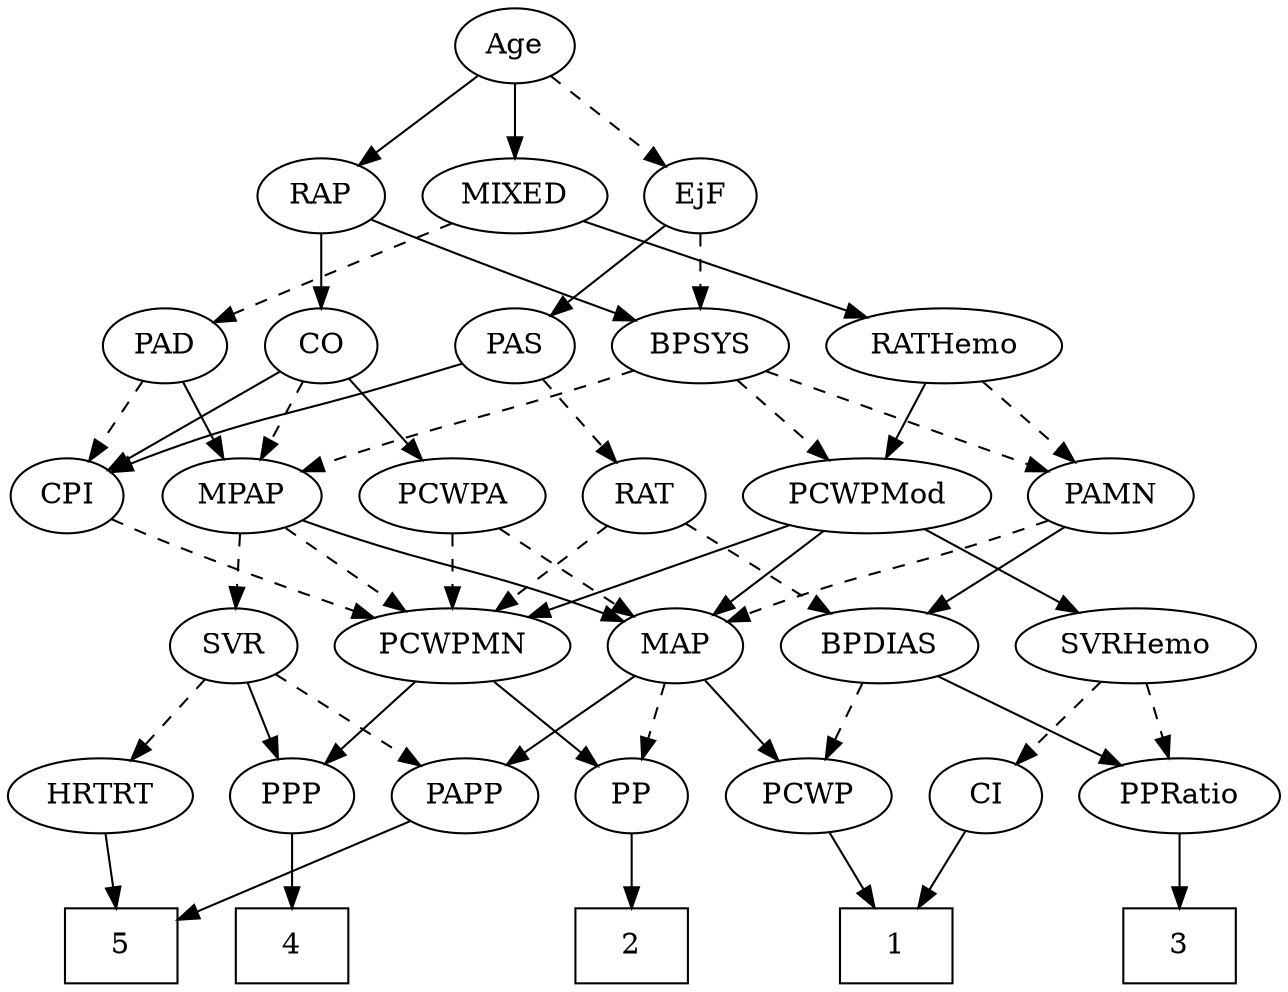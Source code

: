 strict digraph {
	graph [bb="0,0,565.65,468"];
	node [label="\N"];
	1	[height=0.5,
		pos="401,18",
		shape=box,
		width=0.75];
	2	[height=0.5,
		pos="281,18",
		shape=box,
		width=0.75];
	3	[height=0.5,
		pos="526,18",
		shape=box,
		width=0.75];
	4	[height=0.5,
		pos="127,18",
		shape=box,
		width=0.75];
	5	[height=0.5,
		pos="49,18",
		shape=box,
		width=0.75];
	Age	[height=0.5,
		pos="231,450",
		width=0.75];
	EjF	[height=0.5,
		pos="316,378",
		width=0.75];
	Age -> EjF	[pos="e,299.66,392.46 247.39,435.5 259.97,425.14 277.54,410.67 291.75,398.97",
		style=dashed];
	RAP	[height=0.5,
		pos="145,378",
		width=0.77632];
	Age -> RAP	[pos="e,161.82,392.69 214.42,435.5 201.77,425.21 184.14,410.86 169.82,399.2",
		style=solid];
	MIXED	[height=0.5,
		pos="231,378",
		width=1.1193];
	Age -> MIXED	[pos="e,231,396.1 231,431.7 231,423.98 231,414.71 231,406.11",
		style=solid];
	BPSYS	[height=0.5,
		pos="316,306",
		width=1.0471];
	EjF -> BPSYS	[pos="e,316,324.1 316,359.7 316,351.98 316,342.71 316,334.11",
		style=dashed];
	PAS	[height=0.5,
		pos="233,306",
		width=0.75];
	EjF -> PAS	[pos="e,249.08,320.56 299.6,363.17 287.36,352.85 270.45,338.58 256.73,327.01",
		style=solid];
	RAP -> BPSYS	[pos="e,287.32,317.83 166.83,366.74 171.79,364.47 177.06,362.11 182,360 214.07,346.3 250.94,331.81 277.88,321.45",
		style=solid];
	CO	[height=0.5,
		pos="145,306",
		width=0.75];
	RAP -> CO	[pos="e,145,324.1 145,359.7 145,351.98 145,342.71 145,334.11",
		style=solid];
	PAD	[height=0.5,
		pos="71,306",
		width=0.79437];
	MIXED -> PAD	[pos="e,93.89,317.29 202.86,364.88 178.11,354.19 141.12,338.16 109,324 107.16,323.19 105.28,322.36 103.38,321.51",
		style=dashed];
	RATHemo	[height=0.5,
		pos="421,306",
		width=1.3721];
	MIXED -> RATHemo	[pos="e,387.52,319.34 261.11,365.91 292.57,354.31 342.24,336.02 377.87,322.89",
		style=solid];
	MPAP	[height=0.5,
		pos="107,234",
		width=0.97491];
	SVR	[height=0.5,
		pos="106,162",
		width=0.77632];
	MPAP -> SVR	[pos="e,106.24,180.1 106.75,215.7 106.64,207.98 106.51,198.71 106.39,190.11",
		style=dashed];
	PCWPMN	[height=0.5,
		pos="202,162",
		width=1.3902];
	MPAP -> PCWPMN	[pos="e,180.82,178.61 126.22,218.83 139.58,208.99 157.63,195.69 172.76,184.54",
		style=dashed];
	MAP	[height=0.5,
		pos="301,162",
		width=0.84854];
	MPAP -> MAP	[pos="e,277.02,173.58 133.91,222.35 139.54,220.19 145.45,217.98 151,216 199.45,198.72 212.84,198.08 261,180 263.21,179.17 265.47,178.29 \
267.74,177.39",
		style=solid];
	BPSYS -> MPAP	[pos="e,133.88,245.74 287.25,294.34 281.24,292.18 274.93,289.97 269,288 216.98,270.67 202.83,269.89 151,252 148.47,251.13 145.88,250.2 \
143.27,249.25",
		style=dashed];
	PAMN	[height=0.5,
		pos="492,234",
		width=1.011];
	BPSYS -> PAMN	[pos="e,464.37,245.99 344.28,293.75 374.35,281.79 422.03,262.83 455.05,249.69",
		style=dashed];
	PCWPMod	[height=0.5,
		pos="386,234",
		width=1.4443];
	BPSYS -> PCWPMod	[pos="e,369.53,251.47 331.54,289.46 340.61,280.39 352.25,268.75 362.43,258.57",
		style=dashed];
	PAD -> MPAP	[pos="e,98.446,251.63 79.35,288.76 83.649,280.4 88.992,270.02 93.831,260.61",
		style=solid];
	CPI	[height=0.5,
		pos="27,234",
		width=0.75];
	PAD -> CPI	[pos="e,36.945,250.82 61.016,289.12 55.503,280.34 48.537,269.26 42.347,259.42",
		style=dashed];
	CO -> MPAP	[pos="e,116.03,251.63 136.19,288.76 131.65,280.4 126.01,270.02 120.9,260.61",
		style=dashed];
	CO -> CPI	[pos="e,46.514,246.58 125.51,293.44 106.38,282.09 76.996,264.66 55.293,251.78",
		style=solid];
	PCWPA	[height=0.5,
		pos="202,234",
		width=1.1555];
	CO -> PCWPA	[pos="e,188.86,251.13 157.37,289.81 164.71,280.8 174.17,269.18 182.49,258.95",
		style=solid];
	PAS -> CPI	[pos="e,48.098,245.59 209.22,297.11 200.37,294.21 190.24,290.92 181,288 128.72,271.48 114.15,271.76 63,252 61.162,251.29 59.288,250.53 \
57.407,249.73",
		style=solid];
	RAT	[height=0.5,
		pos="289,234",
		width=0.75827];
	PAS -> RAT	[pos="e,276.87,250.16 245.15,289.81 252.56,280.55 262.18,268.52 270.52,258.09",
		style=dashed];
	BPDIAS	[height=0.5,
		pos="392,162",
		width=1.1735];
	PAMN -> BPDIAS	[pos="e,413.24,177.87 471.76,218.83 457.41,208.79 437.92,195.15 421.8,183.86",
		style=solid];
	PAMN -> MAP	[pos="e,325,173.54 463.97,222.24 458.36,220.14 452.5,217.97 447,216 400.17,199.21 387.48,197.74 341,180 338.8,179.16 336.54,178.27 334.27,\
177.36",
		style=dashed];
	RATHemo -> PAMN	[pos="e,476.11,250.67 437.47,288.76 446.83,279.53 458.7,267.83 468.97,257.7",
		style=dashed];
	RATHemo -> PCWPMod	[pos="e,394.39,251.79 412.53,288.05 408.44,279.89 403.46,269.91 398.91,260.82",
		style=solid];
	CPI -> PCWPMN	[pos="e,167.72,175.24 48.198,222.66 53.031,220.39 58.167,218.06 63,216 94.425,202.61 130.48,188.91 157.99,178.79",
		style=dashed];
	RAT -> PCWPMN	[pos="e,221.46,178.65 272.23,219.5 260.09,209.74 243.42,196.33 229.37,185.02",
		style=dashed];
	RAT -> BPDIAS	[pos="e,370.54,177.59 307.41,220.49 322.63,210.14 344.53,195.26 362.23,183.23",
		style=dashed];
	PPP	[height=0.5,
		pos="127,90",
		width=0.75];
	SVR -> PPP	[pos="e,121.96,107.79 111.08,144.05 113.48,136.06 116.4,126.33 119.08,117.4",
		style=solid];
	PAPP	[height=0.5,
		pos="204,90",
		width=0.88464];
	SVR -> PAPP	[pos="e,184.8,104.71 123.97,148.16 138.66,137.67 159.65,122.68 176.45,110.68",
		style=dashed];
	HRTRT	[height=0.5,
		pos="42,90",
		width=1.1013];
	SVR -> HRTRT	[pos="e,56.443,106.8 92.427,146.15 84.006,136.94 73.003,124.91 63.424,114.43",
		style=dashed];
	PCWPMod -> PCWPMN	[pos="e,235.22,175.64 352.25,220.16 322.07,208.68 277.68,191.79 244.97,179.35",
		style=solid];
	SVRHemo	[height=0.5,
		pos="502,162",
		width=1.3902];
	PCWPMod -> SVRHemo	[pos="e,477.55,177.75 410.88,217.98 427.82,207.76 450.42,194.13 468.87,182.99",
		style=solid];
	PCWPMod -> MAP	[pos="e,318.19,177.16 366.71,217.12 354.74,207.26 339.22,194.47 326.27,183.81",
		style=solid];
	PCWPA -> PCWPMN	[pos="e,202,180.1 202,215.7 202,207.98 202,198.71 202,190.11",
		style=dashed];
	PCWPA -> MAP	[pos="e,282.04,176.4 223,218.15 237.75,207.73 257.62,193.67 273.61,182.36",
		style=dashed];
	PP	[height=0.5,
		pos="281,90",
		width=0.75];
	PCWPMN -> PP	[pos="e,265.28,104.93 219.93,145.12 231.13,135.19 245.67,122.3 257.76,111.6",
		style=solid];
	PCWPMN -> PPP	[pos="e,142.27,105.25 184.6,144.76 174.2,135.05 160.86,122.6 149.64,112.13",
		style=solid];
	PPRatio	[height=0.5,
		pos="526,90",
		width=1.1013];
	SVRHemo -> PPRatio	[pos="e,520.08,108.28 507.81,144.05 510.51,136.18 513.79,126.62 516.81,117.79",
		style=dashed];
	CI	[height=0.5,
		pos="441,90",
		width=0.75];
	SVRHemo -> CI	[pos="e,454.1,106.04 487.54,144.41 479.54,135.22 469.47,123.67 460.75,113.66",
		style=dashed];
	BPDIAS -> PPRatio	[pos="e,500.7,104.22 417.84,147.5 438.83,136.54 468.61,120.98 491.62,108.96",
		style=solid];
	PCWP	[height=0.5,
		pos="361,90",
		width=0.97491];
	BPDIAS -> PCWP	[pos="e,368.44,107.79 384.5,144.05 380.92,135.97 376.55,126.12 372.56,117.11",
		style=dashed];
	MAP -> PP	[pos="e,285.8,107.79 296.16,144.05 293.9,136.14 291.15,126.54 288.63,117.69",
		style=dashed];
	MAP -> PCWP	[pos="e,347.31,106.98 314.32,145.46 322.05,136.44 331.96,124.88 340.66,114.73",
		style=solid];
	MAP -> PAPP	[pos="e,222.98,104.69 282.3,147.5 267.76,137.02 247.4,122.32 231.09,110.55",
		style=solid];
	PP -> 2	[pos="e,281,36.104 281,71.697 281,63.983 281,54.712 281,46.112",
		style=solid];
	PPP -> 4	[pos="e,127,36.104 127,71.697 127,63.983 127,54.712 127,46.112",
		style=solid];
	PPRatio -> 3	[pos="e,526,36.104 526,71.697 526,63.983 526,54.712 526,46.112",
		style=solid];
	PCWP -> 1	[pos="e,391.03,36.447 370.48,72.411 375.12,64.285 380.82,54.307 386.04,45.184",
		style=solid];
	CI -> 1	[pos="e,410.79,36.124 431.72,72.765 427.01,64.525 421.18,54.317 415.87,45.016",
		style=solid];
	PAPP -> 5	[pos="e,76.176,31.273 179.78,78.062 154.54,66.662 114.68,48.66 85.59,35.525",
		style=solid];
	HRTRT -> 5	[pos="e,47.29,36.104 43.73,71.697 44.502,63.983 45.429,54.712 46.289,46.112",
		style=solid];
}
